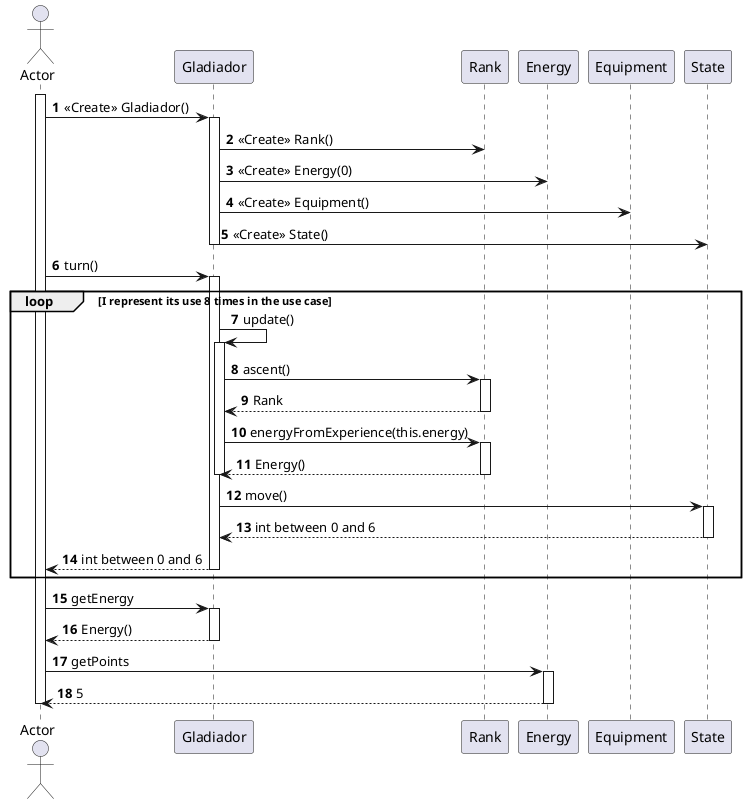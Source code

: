 @startuml

autonumber

actor Actor

activate Actor

Actor -> Gladiador : <<Create>> Gladiador()
activate Gladiador
    Gladiador -> Rank :  <<Create>> Rank() 
    Gladiador -> Energy : <<Create>> Energy(0)
    Gladiador -> Equipment : <<Create>> Equipment()
    Gladiador -> State : <<Create>> State()
deactivate Gladiador

Actor -> Gladiador : turn()
loop I represent its use 8 times in the use case
activate Gladiador
    Gladiador -> Gladiador : update()
    activate Gladiador

        Gladiador -> Rank : ascent()
        activate Rank
            Rank --> Gladiador : Rank
        deactivate Rank

        Gladiador -> Rank : energyFromExperience(this.energy)
        activate Rank
            Rank --> Gladiador : Energy()
        deactivate Rank
    
    deactivate Gladiador
    Gladiador -> State : move()
    activate State
    State --> Gladiador: int between 0 and 6
    deactivate State
    Gladiador --> Actor : int between 0 and 6
deactivate Gladiador
end loop

Actor -> Gladiador : getEnergy
activate Gladiador
Gladiador --> Actor : Energy()
deactivate Gladiador

Actor -> Energy : getPoints
activate Energy
Energy --> Actor : 5
deactivate Energy

deactivate Actor

@enduml